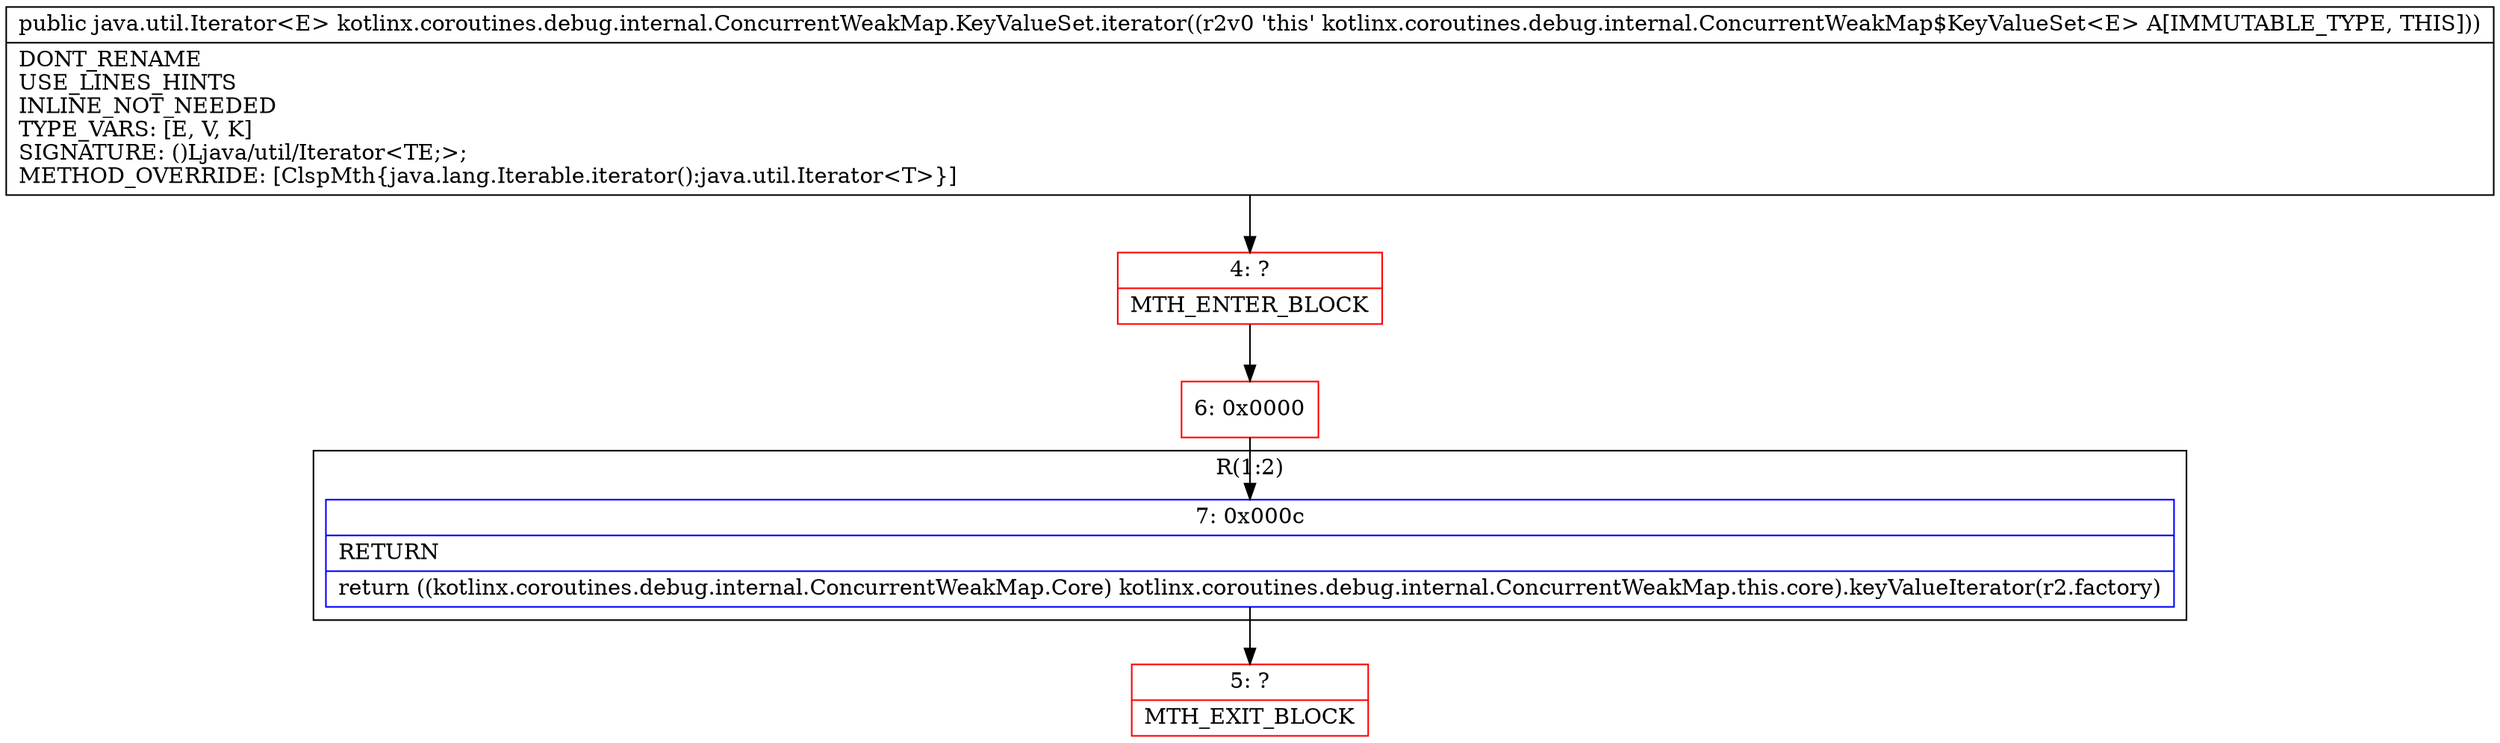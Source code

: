 digraph "CFG forkotlinx.coroutines.debug.internal.ConcurrentWeakMap.KeyValueSet.iterator()Ljava\/util\/Iterator;" {
subgraph cluster_Region_386386834 {
label = "R(1:2)";
node [shape=record,color=blue];
Node_7 [shape=record,label="{7\:\ 0x000c|RETURN\l|return ((kotlinx.coroutines.debug.internal.ConcurrentWeakMap.Core) kotlinx.coroutines.debug.internal.ConcurrentWeakMap.this.core).keyValueIterator(r2.factory)\l}"];
}
Node_4 [shape=record,color=red,label="{4\:\ ?|MTH_ENTER_BLOCK\l}"];
Node_6 [shape=record,color=red,label="{6\:\ 0x0000}"];
Node_5 [shape=record,color=red,label="{5\:\ ?|MTH_EXIT_BLOCK\l}"];
MethodNode[shape=record,label="{public java.util.Iterator\<E\> kotlinx.coroutines.debug.internal.ConcurrentWeakMap.KeyValueSet.iterator((r2v0 'this' kotlinx.coroutines.debug.internal.ConcurrentWeakMap$KeyValueSet\<E\> A[IMMUTABLE_TYPE, THIS]))  | DONT_RENAME\lUSE_LINES_HINTS\lINLINE_NOT_NEEDED\lTYPE_VARS: [E, V, K]\lSIGNATURE: ()Ljava\/util\/Iterator\<TE;\>;\lMETHOD_OVERRIDE: [ClspMth\{java.lang.Iterable.iterator():java.util.Iterator\<T\>\}]\l}"];
MethodNode -> Node_4;Node_7 -> Node_5;
Node_4 -> Node_6;
Node_6 -> Node_7;
}


